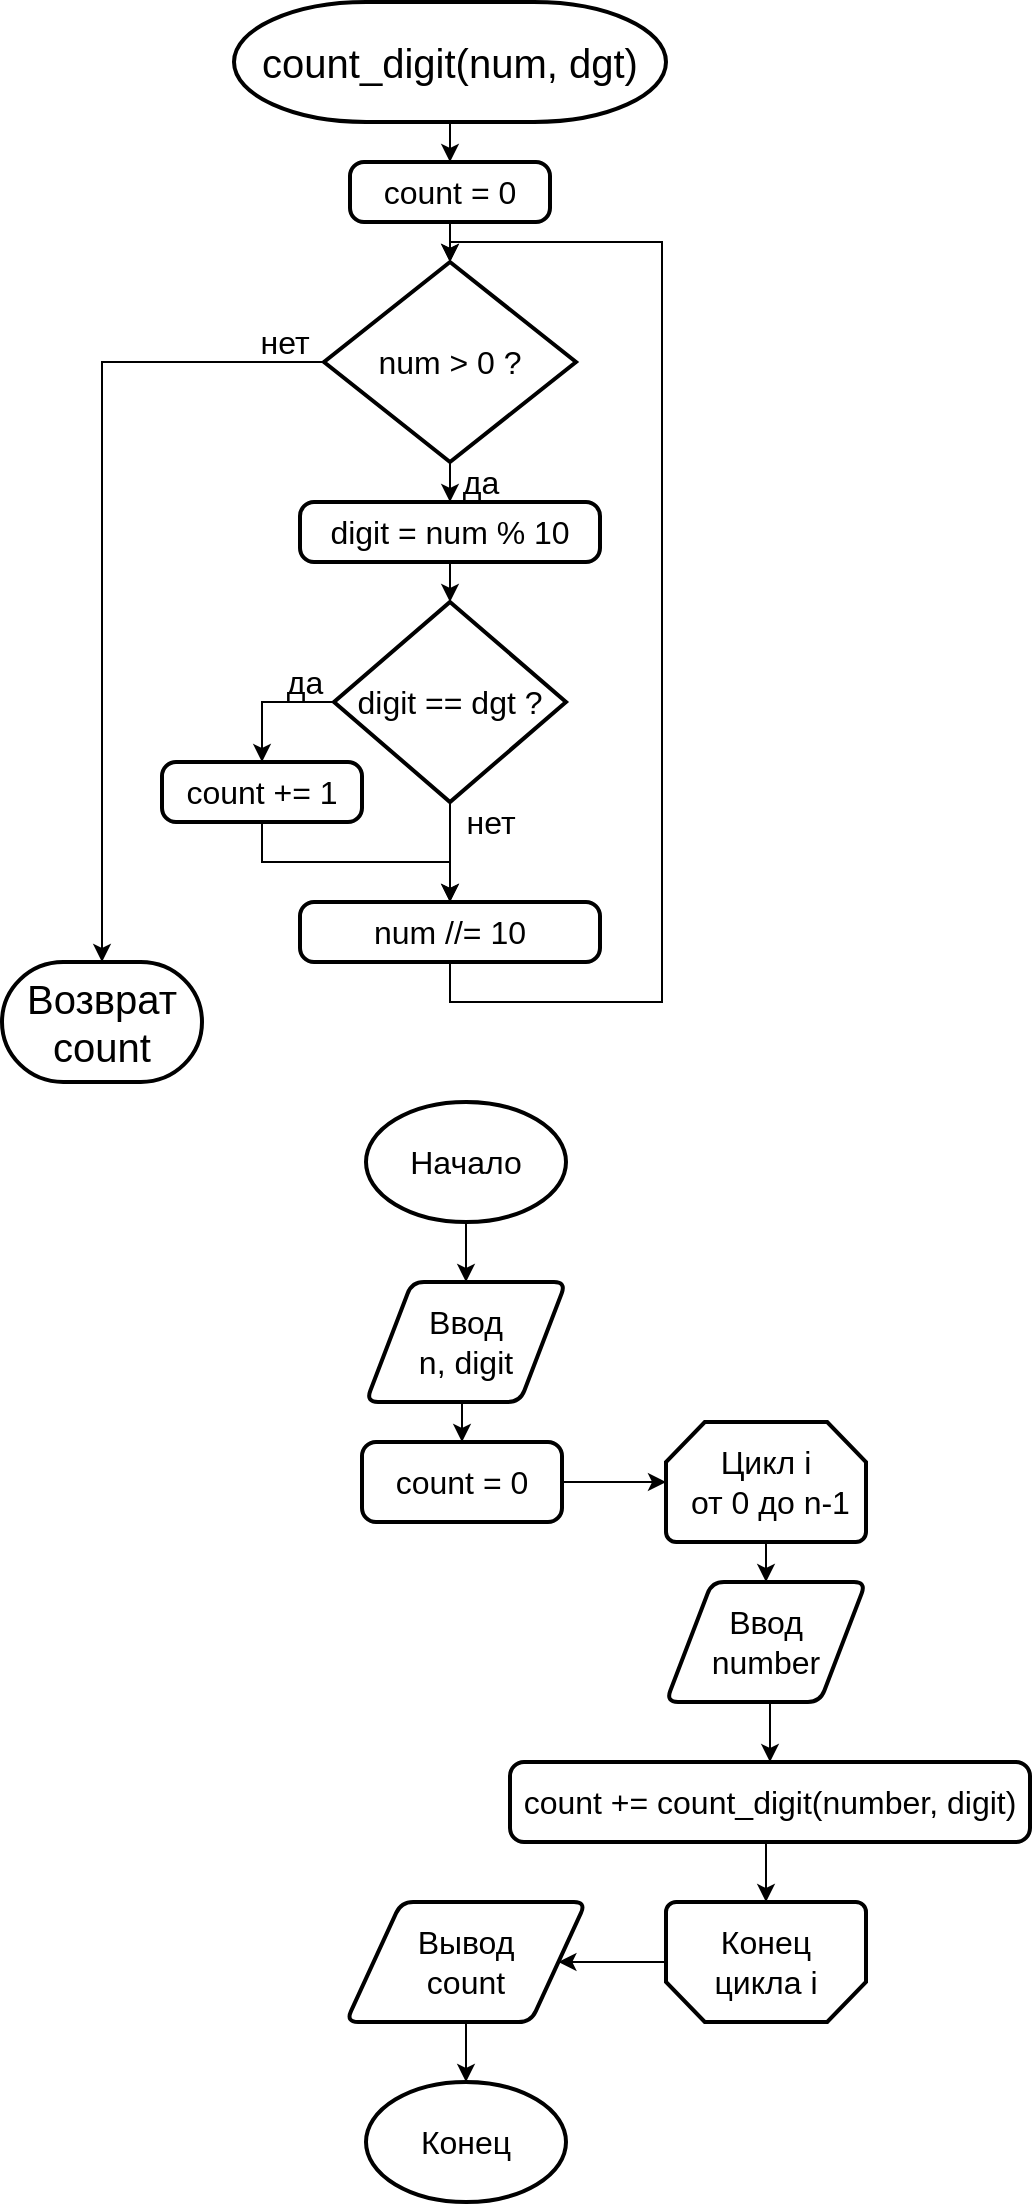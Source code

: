 <mxfile version="17.2.4" type="device"><diagram id="C5RBs43oDa-KdzZeNtuy" name="Page-1"><mxGraphModel dx="1038" dy="641" grid="1" gridSize="10" guides="1" tooltips="1" connect="1" arrows="1" fold="1" page="1" pageScale="1" pageWidth="827" pageHeight="1169" math="0" shadow="0"><root><mxCell id="WIyWlLk6GJQsqaUBKTNV-0"/><mxCell id="WIyWlLk6GJQsqaUBKTNV-1" parent="WIyWlLk6GJQsqaUBKTNV-0"/><mxCell id="OzIazLqkp1AnuGNdDS9O-1" style="edgeStyle=orthogonalEdgeStyle;rounded=0;orthogonalLoop=1;jettySize=auto;html=1;exitX=0.5;exitY=1;exitDx=0;exitDy=0;exitPerimeter=0;entryX=0.5;entryY=0;entryDx=0;entryDy=0;fontSize=16;" parent="WIyWlLk6GJQsqaUBKTNV-1" source="5FSRWbrrC5H5Z-ie-0Nd-0" target="OzIazLqkp1AnuGNdDS9O-0" edge="1"><mxGeometry relative="1" as="geometry"/></mxCell><mxCell id="5FSRWbrrC5H5Z-ie-0Nd-0" value="&lt;font style=&quot;font-size: 20px&quot;&gt;count_digit(num, dgt)&lt;/font&gt;" style="strokeWidth=2;html=1;shape=mxgraph.flowchart.terminator;whiteSpace=wrap;" parent="WIyWlLk6GJQsqaUBKTNV-1" vertex="1"><mxGeometry x="306" y="10" width="216" height="60" as="geometry"/></mxCell><mxCell id="5FSRWbrrC5H5Z-ie-0Nd-1" value="Возврат&lt;br&gt;count" style="strokeWidth=2;html=1;shape=mxgraph.flowchart.terminator;whiteSpace=wrap;fontSize=20;" parent="WIyWlLk6GJQsqaUBKTNV-1" vertex="1"><mxGeometry x="190" y="490" width="100" height="60" as="geometry"/></mxCell><mxCell id="OzIazLqkp1AnuGNdDS9O-3" style="edgeStyle=orthogonalEdgeStyle;rounded=0;orthogonalLoop=1;jettySize=auto;html=1;exitX=0.5;exitY=1;exitDx=0;exitDy=0;entryX=0.5;entryY=0;entryDx=0;entryDy=0;entryPerimeter=0;fontSize=16;" parent="WIyWlLk6GJQsqaUBKTNV-1" source="OzIazLqkp1AnuGNdDS9O-0" target="OzIazLqkp1AnuGNdDS9O-2" edge="1"><mxGeometry relative="1" as="geometry"/></mxCell><mxCell id="OzIazLqkp1AnuGNdDS9O-0" value="count = 0" style="rounded=1;whiteSpace=wrap;html=1;absoluteArcSize=1;arcSize=14;strokeWidth=2;fontSize=16;" parent="WIyWlLk6GJQsqaUBKTNV-1" vertex="1"><mxGeometry x="364" y="90" width="100" height="30" as="geometry"/></mxCell><mxCell id="OzIazLqkp1AnuGNdDS9O-8" style="edgeStyle=orthogonalEdgeStyle;rounded=0;orthogonalLoop=1;jettySize=auto;html=1;exitX=0.5;exitY=1;exitDx=0;exitDy=0;exitPerimeter=0;entryX=0.5;entryY=0;entryDx=0;entryDy=0;fontSize=16;" parent="WIyWlLk6GJQsqaUBKTNV-1" source="OzIazLqkp1AnuGNdDS9O-2" target="OzIazLqkp1AnuGNdDS9O-4" edge="1"><mxGeometry relative="1" as="geometry"/></mxCell><mxCell id="OzIazLqkp1AnuGNdDS9O-14" style="edgeStyle=orthogonalEdgeStyle;rounded=0;orthogonalLoop=1;jettySize=auto;html=1;exitX=0;exitY=0.5;exitDx=0;exitDy=0;exitPerimeter=0;entryX=0.5;entryY=0;entryDx=0;entryDy=0;entryPerimeter=0;fontSize=16;" parent="WIyWlLk6GJQsqaUBKTNV-1" source="OzIazLqkp1AnuGNdDS9O-2" target="5FSRWbrrC5H5Z-ie-0Nd-1" edge="1"><mxGeometry relative="1" as="geometry"/></mxCell><mxCell id="OzIazLqkp1AnuGNdDS9O-2" value="num &amp;gt; 0 ?" style="strokeWidth=2;html=1;shape=mxgraph.flowchart.decision;whiteSpace=wrap;fontSize=16;" parent="WIyWlLk6GJQsqaUBKTNV-1" vertex="1"><mxGeometry x="351" y="140" width="126" height="100" as="geometry"/></mxCell><mxCell id="mxxgGImrVNBU7ZgvN0np-1" style="edgeStyle=orthogonalEdgeStyle;rounded=0;orthogonalLoop=1;jettySize=auto;html=1;exitX=0.5;exitY=1;exitDx=0;exitDy=0;entryX=0.5;entryY=0;entryDx=0;entryDy=0;entryPerimeter=0;fontSize=16;" parent="WIyWlLk6GJQsqaUBKTNV-1" source="OzIazLqkp1AnuGNdDS9O-4" target="mxxgGImrVNBU7ZgvN0np-0" edge="1"><mxGeometry relative="1" as="geometry"/></mxCell><mxCell id="OzIazLqkp1AnuGNdDS9O-4" value="digit = num % 10" style="rounded=1;whiteSpace=wrap;html=1;absoluteArcSize=1;arcSize=14;strokeWidth=2;fontSize=16;" parent="WIyWlLk6GJQsqaUBKTNV-1" vertex="1"><mxGeometry x="339" y="260" width="150" height="30" as="geometry"/></mxCell><mxCell id="OzIazLqkp1AnuGNdDS9O-12" style="edgeStyle=orthogonalEdgeStyle;rounded=0;orthogonalLoop=1;jettySize=auto;html=1;exitX=0.5;exitY=1;exitDx=0;exitDy=0;entryX=0.5;entryY=0;entryDx=0;entryDy=0;entryPerimeter=0;fontSize=16;" parent="WIyWlLk6GJQsqaUBKTNV-1" source="OzIazLqkp1AnuGNdDS9O-7" target="OzIazLqkp1AnuGNdDS9O-2" edge="1"><mxGeometry relative="1" as="geometry"><Array as="points"><mxPoint x="414" y="510"/><mxPoint x="520" y="510"/><mxPoint x="520" y="130"/><mxPoint x="414" y="130"/></Array></mxGeometry></mxCell><mxCell id="OzIazLqkp1AnuGNdDS9O-7" value="num //= 10" style="rounded=1;whiteSpace=wrap;html=1;absoluteArcSize=1;arcSize=14;strokeWidth=2;fontSize=16;" parent="WIyWlLk6GJQsqaUBKTNV-1" vertex="1"><mxGeometry x="339" y="460" width="150" height="30" as="geometry"/></mxCell><mxCell id="OzIazLqkp1AnuGNdDS9O-13" value="да" style="text;html=1;align=center;verticalAlign=middle;resizable=0;points=[];autosize=1;strokeColor=none;fillColor=none;fontSize=16;" parent="WIyWlLk6GJQsqaUBKTNV-1" vertex="1"><mxGeometry x="414" y="240" width="30" height="20" as="geometry"/></mxCell><mxCell id="OzIazLqkp1AnuGNdDS9O-15" value="нет" style="text;html=1;align=center;verticalAlign=middle;resizable=0;points=[];autosize=1;strokeColor=none;fillColor=none;fontSize=16;" parent="WIyWlLk6GJQsqaUBKTNV-1" vertex="1"><mxGeometry x="311" y="170" width="40" height="20" as="geometry"/></mxCell><mxCell id="mxxgGImrVNBU7ZgvN0np-2" style="edgeStyle=orthogonalEdgeStyle;rounded=0;orthogonalLoop=1;jettySize=auto;html=1;exitX=0.5;exitY=1;exitDx=0;exitDy=0;exitPerimeter=0;entryX=0.5;entryY=0;entryDx=0;entryDy=0;fontSize=16;" parent="WIyWlLk6GJQsqaUBKTNV-1" source="mxxgGImrVNBU7ZgvN0np-0" target="OzIazLqkp1AnuGNdDS9O-7" edge="1"><mxGeometry relative="1" as="geometry"/></mxCell><mxCell id="mxxgGImrVNBU7ZgvN0np-5" style="edgeStyle=orthogonalEdgeStyle;rounded=0;orthogonalLoop=1;jettySize=auto;html=1;exitX=0;exitY=0.5;exitDx=0;exitDy=0;exitPerimeter=0;entryX=0.5;entryY=0;entryDx=0;entryDy=0;fontSize=16;" parent="WIyWlLk6GJQsqaUBKTNV-1" source="mxxgGImrVNBU7ZgvN0np-0" target="mxxgGImrVNBU7ZgvN0np-4" edge="1"><mxGeometry relative="1" as="geometry"/></mxCell><mxCell id="mxxgGImrVNBU7ZgvN0np-0" value="digit == dgt ?" style="strokeWidth=2;html=1;shape=mxgraph.flowchart.decision;whiteSpace=wrap;fontSize=16;" parent="WIyWlLk6GJQsqaUBKTNV-1" vertex="1"><mxGeometry x="356" y="310" width="116" height="100" as="geometry"/></mxCell><mxCell id="mxxgGImrVNBU7ZgvN0np-6" style="edgeStyle=orthogonalEdgeStyle;rounded=0;orthogonalLoop=1;jettySize=auto;html=1;exitX=0.5;exitY=1;exitDx=0;exitDy=0;entryX=0.5;entryY=0;entryDx=0;entryDy=0;fontSize=16;" parent="WIyWlLk6GJQsqaUBKTNV-1" source="mxxgGImrVNBU7ZgvN0np-4" target="OzIazLqkp1AnuGNdDS9O-7" edge="1"><mxGeometry relative="1" as="geometry"/></mxCell><mxCell id="mxxgGImrVNBU7ZgvN0np-4" value="count += 1" style="rounded=1;whiteSpace=wrap;html=1;absoluteArcSize=1;arcSize=14;strokeWidth=2;fontSize=16;" parent="WIyWlLk6GJQsqaUBKTNV-1" vertex="1"><mxGeometry x="270" y="390" width="100" height="30" as="geometry"/></mxCell><mxCell id="mxxgGImrVNBU7ZgvN0np-7" value="да" style="text;html=1;align=center;verticalAlign=middle;resizable=0;points=[];autosize=1;strokeColor=none;fillColor=none;fontSize=16;" parent="WIyWlLk6GJQsqaUBKTNV-1" vertex="1"><mxGeometry x="326" y="340" width="30" height="20" as="geometry"/></mxCell><mxCell id="mxxgGImrVNBU7ZgvN0np-8" value="нет" style="text;html=1;align=center;verticalAlign=middle;resizable=0;points=[];autosize=1;strokeColor=none;fillColor=none;fontSize=16;" parent="WIyWlLk6GJQsqaUBKTNV-1" vertex="1"><mxGeometry x="414" y="410" width="40" height="20" as="geometry"/></mxCell><mxCell id="lRmvEzKzPg_cOa36JnXu-0" style="edgeStyle=orthogonalEdgeStyle;rounded=0;orthogonalLoop=1;jettySize=auto;html=1;exitX=0.5;exitY=1;exitDx=0;exitDy=0;exitPerimeter=0;entryX=0.5;entryY=0;entryDx=0;entryDy=0;fontSize=16;" edge="1" parent="WIyWlLk6GJQsqaUBKTNV-1" source="lRmvEzKzPg_cOa36JnXu-1" target="lRmvEzKzPg_cOa36JnXu-3"><mxGeometry relative="1" as="geometry"/></mxCell><mxCell id="lRmvEzKzPg_cOa36JnXu-1" value="Начало" style="strokeWidth=2;html=1;shape=mxgraph.flowchart.start_1;whiteSpace=wrap;fontSize=16;" vertex="1" parent="WIyWlLk6GJQsqaUBKTNV-1"><mxGeometry x="372" y="560" width="100" height="60" as="geometry"/></mxCell><mxCell id="lRmvEzKzPg_cOa36JnXu-10" style="edgeStyle=orthogonalEdgeStyle;rounded=0;orthogonalLoop=1;jettySize=auto;html=1;exitX=0.5;exitY=1;exitDx=0;exitDy=0;entryX=0.5;entryY=0;entryDx=0;entryDy=0;fontSize=16;" edge="1" parent="WIyWlLk6GJQsqaUBKTNV-1" source="lRmvEzKzPg_cOa36JnXu-3" target="lRmvEzKzPg_cOa36JnXu-9"><mxGeometry relative="1" as="geometry"/></mxCell><mxCell id="lRmvEzKzPg_cOa36JnXu-3" value="Ввод&lt;br&gt;n, digit" style="shape=parallelogram;html=1;strokeWidth=2;perimeter=parallelogramPerimeter;whiteSpace=wrap;rounded=1;arcSize=12;size=0.23;fontSize=16;" vertex="1" parent="WIyWlLk6GJQsqaUBKTNV-1"><mxGeometry x="372" y="650" width="100" height="60" as="geometry"/></mxCell><mxCell id="lRmvEzKzPg_cOa36JnXu-6" style="edgeStyle=orthogonalEdgeStyle;rounded=0;orthogonalLoop=1;jettySize=auto;html=1;exitX=0.5;exitY=1;exitDx=0;exitDy=0;entryX=0.5;entryY=0;entryDx=0;entryDy=0;entryPerimeter=0;fontSize=16;" edge="1" parent="WIyWlLk6GJQsqaUBKTNV-1" source="lRmvEzKzPg_cOa36JnXu-7" target="lRmvEzKzPg_cOa36JnXu-8"><mxGeometry relative="1" as="geometry"/></mxCell><mxCell id="lRmvEzKzPg_cOa36JnXu-7" value="Вывод&lt;br&gt;count" style="shape=parallelogram;html=1;strokeWidth=2;perimeter=parallelogramPerimeter;whiteSpace=wrap;rounded=1;arcSize=12;size=0.23;fontSize=16;" vertex="1" parent="WIyWlLk6GJQsqaUBKTNV-1"><mxGeometry x="362" y="960" width="120" height="60" as="geometry"/></mxCell><mxCell id="lRmvEzKzPg_cOa36JnXu-8" value="Конец" style="strokeWidth=2;html=1;shape=mxgraph.flowchart.start_1;whiteSpace=wrap;fontSize=16;" vertex="1" parent="WIyWlLk6GJQsqaUBKTNV-1"><mxGeometry x="372" y="1050" width="100" height="60" as="geometry"/></mxCell><mxCell id="lRmvEzKzPg_cOa36JnXu-12" style="edgeStyle=orthogonalEdgeStyle;rounded=0;orthogonalLoop=1;jettySize=auto;html=1;exitX=1;exitY=0.5;exitDx=0;exitDy=0;fontSize=16;" edge="1" parent="WIyWlLk6GJQsqaUBKTNV-1" source="lRmvEzKzPg_cOa36JnXu-9" target="lRmvEzKzPg_cOa36JnXu-11"><mxGeometry relative="1" as="geometry"/></mxCell><mxCell id="lRmvEzKzPg_cOa36JnXu-9" value="count = 0" style="rounded=1;whiteSpace=wrap;html=1;absoluteArcSize=1;arcSize=14;strokeWidth=2;fontSize=16;" vertex="1" parent="WIyWlLk6GJQsqaUBKTNV-1"><mxGeometry x="370" y="730" width="100" height="40" as="geometry"/></mxCell><mxCell id="lRmvEzKzPg_cOa36JnXu-17" style="edgeStyle=orthogonalEdgeStyle;rounded=0;orthogonalLoop=1;jettySize=auto;html=1;exitX=0.5;exitY=1;exitDx=0;exitDy=0;exitPerimeter=0;entryX=0.5;entryY=0;entryDx=0;entryDy=0;fontSize=16;" edge="1" parent="WIyWlLk6GJQsqaUBKTNV-1" source="lRmvEzKzPg_cOa36JnXu-11" target="lRmvEzKzPg_cOa36JnXu-16"><mxGeometry relative="1" as="geometry"/></mxCell><mxCell id="lRmvEzKzPg_cOa36JnXu-11" value="Цикл i&lt;br&gt;&amp;nbsp;от 0 до n-1" style="strokeWidth=2;html=1;shape=mxgraph.flowchart.loop_limit;whiteSpace=wrap;fontSize=16;" vertex="1" parent="WIyWlLk6GJQsqaUBKTNV-1"><mxGeometry x="522" y="720" width="100" height="60" as="geometry"/></mxCell><mxCell id="lRmvEzKzPg_cOa36JnXu-14" style="edgeStyle=orthogonalEdgeStyle;rounded=0;orthogonalLoop=1;jettySize=auto;html=1;exitX=1;exitY=0.5;exitDx=0;exitDy=0;exitPerimeter=0;entryX=1;entryY=0.5;entryDx=0;entryDy=0;fontSize=16;" edge="1" parent="WIyWlLk6GJQsqaUBKTNV-1" source="lRmvEzKzPg_cOa36JnXu-13" target="lRmvEzKzPg_cOa36JnXu-7"><mxGeometry relative="1" as="geometry"/></mxCell><mxCell id="lRmvEzKzPg_cOa36JnXu-13" value="Конец&lt;br&gt;цикла i" style="strokeWidth=2;html=1;shape=mxgraph.flowchart.loop_limit;whiteSpace=wrap;fontSize=16;direction=west;" vertex="1" parent="WIyWlLk6GJQsqaUBKTNV-1"><mxGeometry x="522" y="960" width="100" height="60" as="geometry"/></mxCell><mxCell id="lRmvEzKzPg_cOa36JnXu-19" style="edgeStyle=orthogonalEdgeStyle;rounded=0;orthogonalLoop=1;jettySize=auto;html=1;exitX=0.5;exitY=1;exitDx=0;exitDy=0;entryX=0.5;entryY=0;entryDx=0;entryDy=0;fontSize=16;" edge="1" parent="WIyWlLk6GJQsqaUBKTNV-1" source="lRmvEzKzPg_cOa36JnXu-16" target="lRmvEzKzPg_cOa36JnXu-18"><mxGeometry relative="1" as="geometry"/></mxCell><mxCell id="lRmvEzKzPg_cOa36JnXu-16" value="Ввод&lt;br&gt;number" style="shape=parallelogram;html=1;strokeWidth=2;perimeter=parallelogramPerimeter;whiteSpace=wrap;rounded=1;arcSize=12;size=0.23;fontSize=16;" vertex="1" parent="WIyWlLk6GJQsqaUBKTNV-1"><mxGeometry x="522" y="800" width="100" height="60" as="geometry"/></mxCell><mxCell id="lRmvEzKzPg_cOa36JnXu-20" style="edgeStyle=orthogonalEdgeStyle;rounded=0;orthogonalLoop=1;jettySize=auto;html=1;exitX=0.5;exitY=1;exitDx=0;exitDy=0;entryX=0.5;entryY=1;entryDx=0;entryDy=0;entryPerimeter=0;fontSize=16;" edge="1" parent="WIyWlLk6GJQsqaUBKTNV-1" source="lRmvEzKzPg_cOa36JnXu-18" target="lRmvEzKzPg_cOa36JnXu-13"><mxGeometry relative="1" as="geometry"/></mxCell><mxCell id="lRmvEzKzPg_cOa36JnXu-18" value="count += count_digit(number, digit)" style="rounded=1;whiteSpace=wrap;html=1;absoluteArcSize=1;arcSize=14;strokeWidth=2;fontSize=16;" vertex="1" parent="WIyWlLk6GJQsqaUBKTNV-1"><mxGeometry x="444" y="890" width="260" height="40" as="geometry"/></mxCell></root></mxGraphModel></diagram></mxfile>